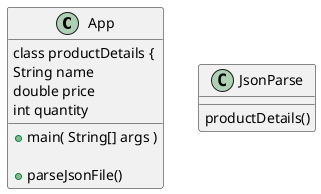 @startuml
'https://plantuml.com/class-diagram

class App {
+main( String[] args )

+parseJsonFile()

class productDetails {
String name
double price
int quantity
}

class JsonParse {
productDetails()

}


@enduml